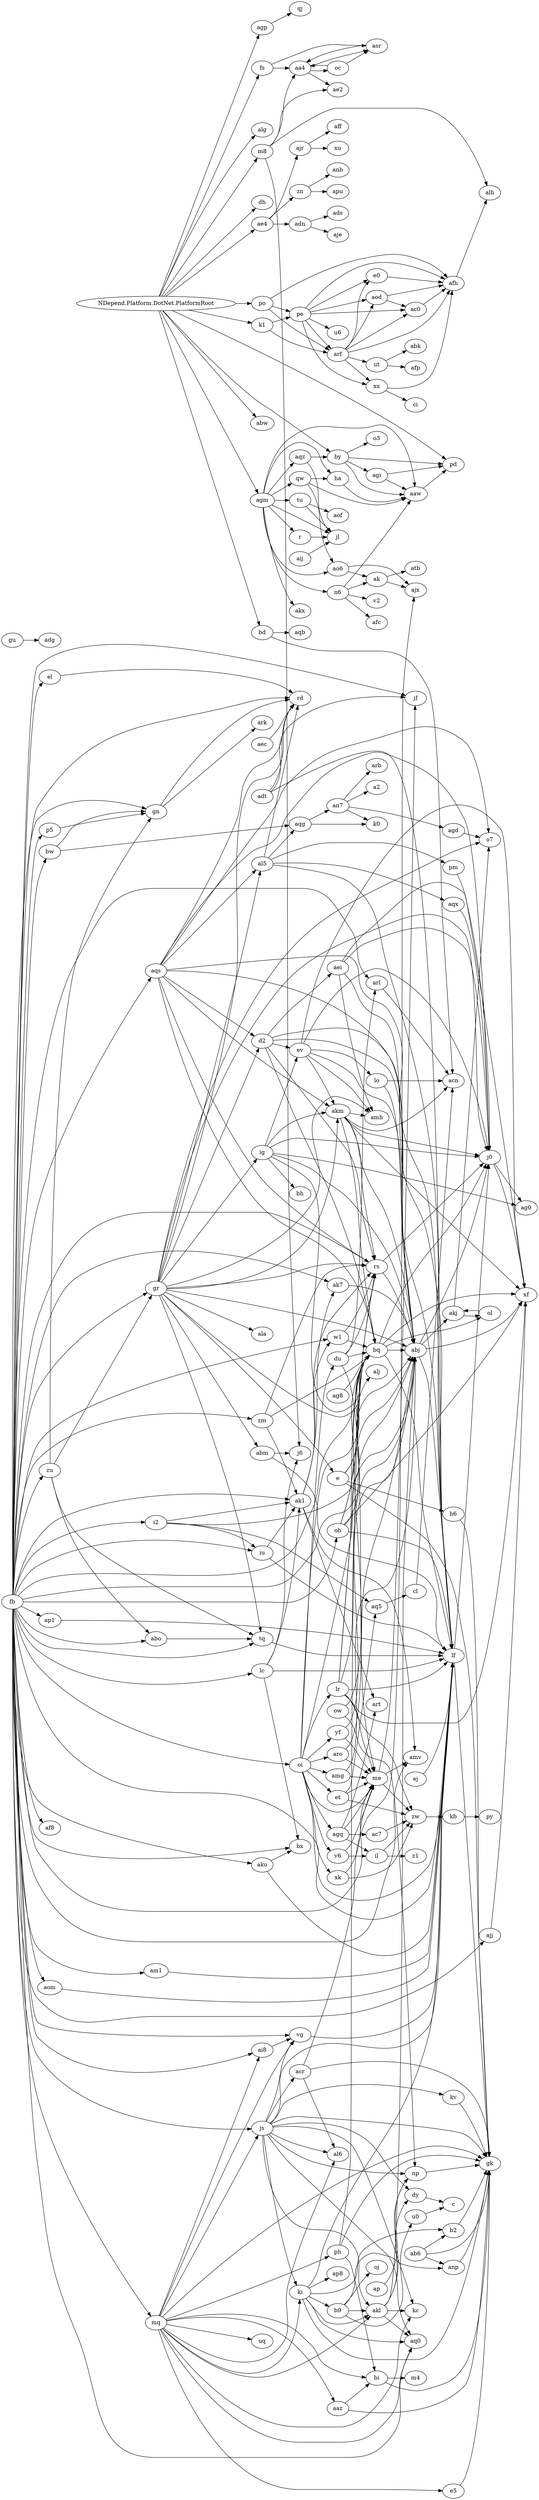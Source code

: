 digraph G {
    page="40,60"; 
    ratio=auto;
    rankdir=LR;
    fontsize=10;
   "NDepend.Platform.DotNet.PlatformRoot" -> { rank=none; "abw"; "ae4"; "agm"; "agp"; "alg"; "bd"; "by"; "dh"; "fs"; "k1"; "m8"; "pd"; "po" }
   "aa4" -> { rank=none; "ae2"; "asr"; "oc" }
   "aaw" -> { rank=none; "pd" }
   "aaz" -> { rank=none; "bi"; "gk" }
   "ab6" -> { rank=none; "anp"; "b2"; "gk" }
   "abj" -> { rank=none; "akj"; "j0"; "lf"; "xf" }
   "abm" -> { rank=none; "j6"; "lf" }
   "abo" -> { rank=none; "tq" }
   "ac0" -> { rank=none; "afh" }
   "ac7" -> { rank=none; "zw" }
   "acr" -> { rank=none; "ajx"; "al6"; "gk" }
   "adn" -> { rank=none; "ads"; "aje" }
   "adt" -> { rank=none; "jf"; "lf"; "rd" }
   "ae4" -> { rank=none; "adn"; "ajr"; "zn" }
   "aec" -> { rank=none; "rd" }
   "aei" -> { rank=none; "amh"; "j0"; "lf"; "xf" }
   "afh" -> { rank=none; "alh" }
   "ag8" -> { rank=none; "bq" }
   "agd" -> { rank=none; "o7" }
   "agi" -> { rank=none; "aaw"; "pd" }
   "agm" -> { rank=none; "aaw"; "akx"; "ao6"; "aqz"; "ha"; "jl"; "n6"; "qw"; "r"; "tu" }
   "agp" -> { rank=none; "qj" }
   "agq" -> { rank=none; "ac7"; "art"; "il"; "me" }
   "ai8" -> { rank=none; "vg" }
   "aij" -> { rank=none; "jl" }
   "ajj" -> { rank=none; "xf" }
   "ajr" -> { rank=none; "aff"; "xu" }
   "ak" -> { rank=none; "ajx"; "atb" }
   "ak1" -> { rank=none; "ak7"; "amv"; "art"; "rs"; "w1" }
   "ak7" -> { rank=none; "abj" }
   "akj" -> { rank=none; "o7"; "ol" }
   "akl" -> { rank=none; "abj"; "aq0"; "dy"; "kc"; "np" }
   "akm" -> { rank=none; "abj"; "acn"; "amh"; "bq"; "j0"; "rs"; "xf" }
   "aku" -> { rank=none; "bx"; "lf" }
   "al5" -> { rank=none; "aqg"; "aqx"; "lf"; "pm"; "rd" }
   "am1" -> { rank=none; "lf" }
   "amg" -> { rank=none; "abj"; "me" }
   "an7" -> { rank=none; "a2"; "agd"; "arb"; "k0" }
   "anp" -> { rank=none; "gk" }
   "ao6" -> { rank=none; "ajx"; "ak" }
   "aod" -> { rank=none; "ac0"; "afh" }
   "aom" -> { rank=none; "lf" }
   "ap" -> { rank=none; "np" }
   "ap1" -> { rank=none; "lf" }
   "aq5" -> { rank=none; "cl" }
   "aqg" -> { rank=none; "an7"; "k0" }
   "aqs" -> { rank=none; "abj"; "akm"; "al5"; "bq"; "d2"; "j0"; "lf"; "o7"; "rd"; "rs" }
   "aqx" -> { rank=none; "j0" }
   "aqz" -> { rank=none; "by"; "jl" }
   "arf" -> { rank=none; "ac0"; "afh"; "aod"; "e0"; "ut"; "xx" }
   "arl" -> { rank=none; "acn" }
   "aro" -> { rank=none; "abj"; "me" }
   "asr" -> { rank=none; "aa4" }
   "b2" -> { rank=none; "gk" }
   "b9" -> { rank=none; "akl"; "anp"; "oj"; "u0" }
   "bd" -> { rank=none; "acn"; "aqb" }
   "bi" -> { rank=none; "gk"; "m4" }
   "bq" -> { rank=none; "abj"; "j0"; "lf"; "ol"; "xf" }
   "bw" -> { rank=none; "aqg"; "gn" }
   "by" -> { rank=none; "aaw"; "agi"; "o3"; "pd" }
   "cl" -> { rank=none; "acn" }
   "d2" -> { rank=none; "abj"; "aei"; "bq"; "ev"; "lf"; "rs" }
   "du" -> { rank=none; "arl"; "bq"; "me"; "rs" }
   "dy" -> { rank=none; "c" }
   "e" -> { rank=none; "alj"; "bq"; "gk"; "h6" }
   "e0" -> { rank=none; "afh" }
   "e5" -> { rank=none; "gk" }
   "ej" -> { rank=none; "lf" }
   "el" -> { rank=none; "rd" }
   "et" -> { rank=none; "aq5"; "me"; "zw" }
   "ev" -> { rank=none; "abj"; "akm"; "amh"; "j0"; "lo"; "xf" }
   "fb" -> { rank=none; "abj"; "abo"; "af8"; "ai8"; "ajj"; "ak1"; "ak7"; "aku"; "am1"; "amv"; "aom"; "ap1"; "aq0"; "aqs"; "arl"; "bq"; "bw"; "bx"; "el"; "gn"; "gr"; "i2"; "iu"; "jf"; "js"; "lc"; "lf"; "me"; "mq"; "oh"; "oi"; "p5"; "rd"; "rs"; "tq"; "vg"; "w1"; "zm"; "zu" }
   "fs" -> { rank=none; "aa4"; "asr" }
   "gn" -> { rank=none; "ark"; "rd" }
   "gr" -> { rank=none; "abj"; "abm"; "akm"; "al5"; "ala"; "amh"; "bq"; "d2"; "e"; "ig"; "j0"; "o7"; "rd"; "rs"; "tq" }
   "gu" -> { rank=none; "adg" }
   "h6" -> { rank=none; "gk" }
   "ha" -> { rank=none; "aaw" }
   "i2" -> { rank=none; "abj"; "ak1"; "aq5"; "iu" }
   "ig" -> { rank=none; "abj"; "ag0"; "akm"; "bh"; "bq"; "ev"; "j0" }
   "il" -> { rank=none; "z1"; "zw" }
   "iu" -> { rank=none; "ak1"; "lf" }
   "j0" -> { rank=none; "ag0"; "xf" }
   "js" -> { rank=none; "acr"; "akl"; "al6"; "aq0"; "dy"; "gk"; "kc"; "ki"; "kv"; "lf"; "np"; "vg" }
   "k1" -> { rank=none; "arf"; "pe" }
   "kb" -> { rank=none; "py" }
   "ki" -> { rank=none; "akl"; "ap8"; "aq0"; "b2"; "b9"; "gk"; "lf" }
   "kv" -> { rank=none; "gk" }
   "lc" -> { rank=none; "ak1"; "bx"; "j6"; "lf" }
   "lf" -> { rank=none; "gk"; "j0" }
   "lo" -> { rank=none; "abj"; "acn" }
   "lr" -> { rank=none; "abj"; "bq"; "lf"; "me"; "rs"; "xf"; "zw" }
   "m8" -> { rank=none; "aa4"; "ae2"; "alh"; "j6" }
   "me" -> { rank=none; "amv"; "jf"; "zw" }
   "mq" -> { rank=none; "aaz"; "ai8"; "akl"; "al6"; "aq0"; "bi"; "e5"; "gk"; "js"; "kc"; "ki"; "ph"; "uq"; "vg" }
   "n6" -> { rank=none; "aaw"; "afc"; "ak"; "v2" }
   "np" -> { rank=none; "gk" }
   "oc" -> { rank=none; "aa4"; "asr" }
   "oh" -> { rank=none; "abj"; "bq"; "lf"; "rs"; "xf" }
   "oi" -> { rank=none; "abj"; "agq"; "amg"; "aro"; "bq"; "du"; "et"; "lf"; "lr"; "me"; "v6"; "xk"; "yf" }
   "ol" -> { rank=none; "akj" }
   "ow" -> { rank=none; "bq"; "np" }
   "p5" -> { rank=none; "gn" }
   "pe" -> { rank=none; "ac0"; "afh"; "aod"; "arf"; "e0"; "u6"; "xx" }
   "ph" -> { rank=none; "bi"; "bq"; "gk" }
   "pm" -> { rank=none; "j0" }
   "po" -> { rank=none; "afh"; "arf"; "pe" }
   "qw" -> { rank=none; "aaw"; "ao6"; "ha" }
   "r" -> { rank=none; "jl" }
   "rs" -> { rank=none; "abj"; "j0" }
   "tq" -> { rank=none; "lf" }
   "tu" -> { rank=none; "aof"; "jl" }
   "u0" -> { rank=none; "c" }
   "ut" -> { rank=none; "abk"; "afp" }
   "v6" -> { rank=none; "il"; "me" }
   "vg" -> { rank=none; "lf" }
   "w1" -> { rank=none; "bq"; "rs" }
   "xk" -> { rank=none; "me"; "zw" }
   "xx" -> { rank=none; "afh"; "ci" }
   "yf" -> { rank=none; "abj"; "me" }
   "zm" -> { rank=none; "ak1"; "bq"; "rs" }
   "zn" -> { rank=none; "anb"; "apu" }
   "zu" -> { rank=none; "abo"; "gn"; "gr"; "tq" }
   "zw" -> { rank=none; "kb" }
   }
